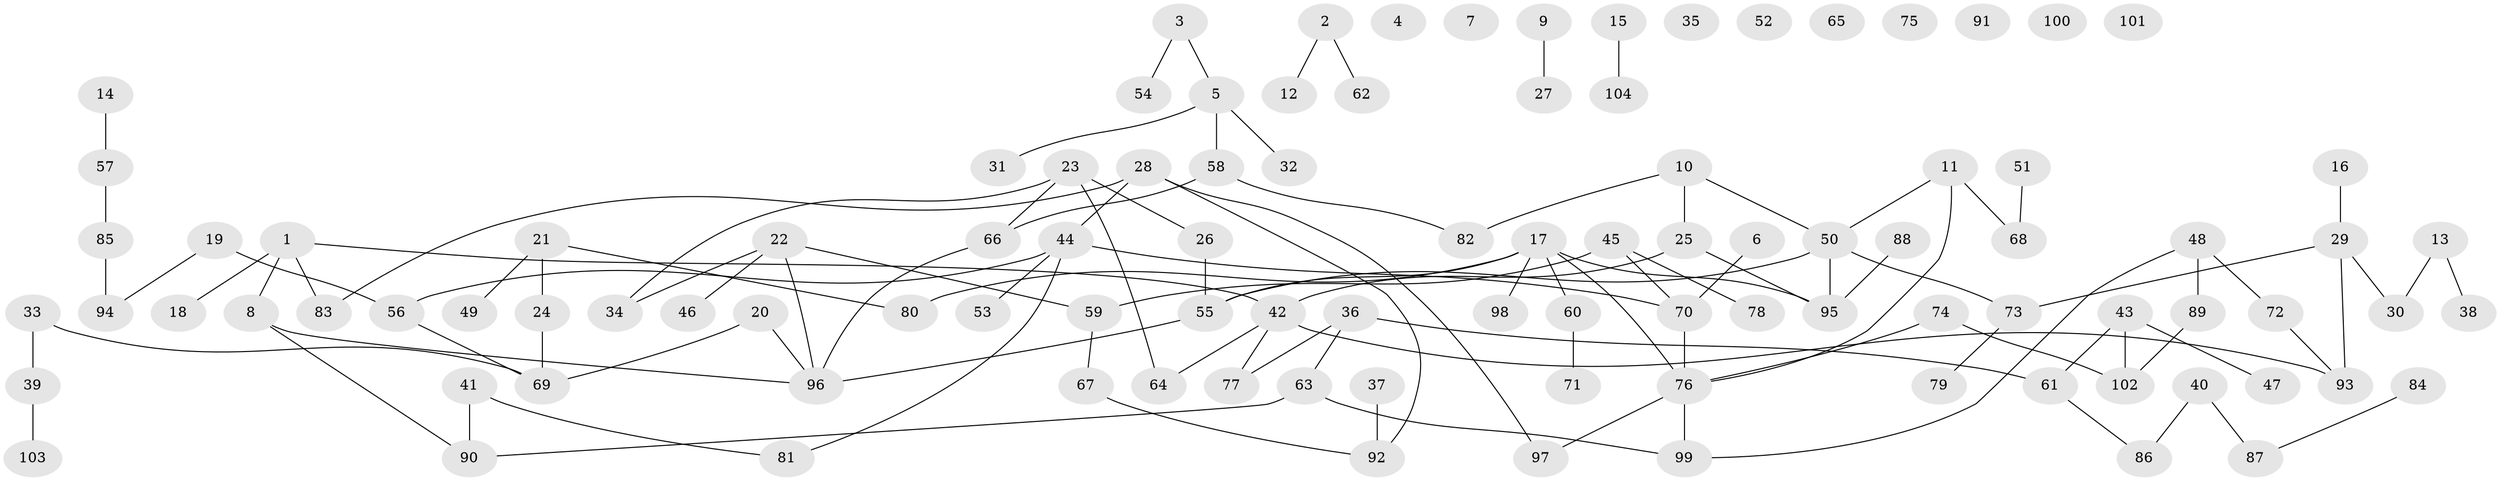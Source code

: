 // Generated by graph-tools (version 1.1) at 2025/13/03/09/25 04:13:00]
// undirected, 104 vertices, 112 edges
graph export_dot {
graph [start="1"]
  node [color=gray90,style=filled];
  1;
  2;
  3;
  4;
  5;
  6;
  7;
  8;
  9;
  10;
  11;
  12;
  13;
  14;
  15;
  16;
  17;
  18;
  19;
  20;
  21;
  22;
  23;
  24;
  25;
  26;
  27;
  28;
  29;
  30;
  31;
  32;
  33;
  34;
  35;
  36;
  37;
  38;
  39;
  40;
  41;
  42;
  43;
  44;
  45;
  46;
  47;
  48;
  49;
  50;
  51;
  52;
  53;
  54;
  55;
  56;
  57;
  58;
  59;
  60;
  61;
  62;
  63;
  64;
  65;
  66;
  67;
  68;
  69;
  70;
  71;
  72;
  73;
  74;
  75;
  76;
  77;
  78;
  79;
  80;
  81;
  82;
  83;
  84;
  85;
  86;
  87;
  88;
  89;
  90;
  91;
  92;
  93;
  94;
  95;
  96;
  97;
  98;
  99;
  100;
  101;
  102;
  103;
  104;
  1 -- 8;
  1 -- 18;
  1 -- 42;
  1 -- 83;
  2 -- 12;
  2 -- 62;
  3 -- 5;
  3 -- 54;
  5 -- 31;
  5 -- 32;
  5 -- 58;
  6 -- 70;
  8 -- 90;
  8 -- 96;
  9 -- 27;
  10 -- 25;
  10 -- 50;
  10 -- 82;
  11 -- 50;
  11 -- 68;
  11 -- 76;
  13 -- 30;
  13 -- 38;
  14 -- 57;
  15 -- 104;
  16 -- 29;
  17 -- 55;
  17 -- 60;
  17 -- 76;
  17 -- 80;
  17 -- 95;
  17 -- 98;
  19 -- 56;
  19 -- 94;
  20 -- 69;
  20 -- 96;
  21 -- 24;
  21 -- 49;
  21 -- 80;
  22 -- 34;
  22 -- 46;
  22 -- 59;
  22 -- 96;
  23 -- 26;
  23 -- 34;
  23 -- 64;
  23 -- 66;
  24 -- 69;
  25 -- 42;
  25 -- 95;
  26 -- 55;
  28 -- 44;
  28 -- 83;
  28 -- 92;
  28 -- 97;
  29 -- 30;
  29 -- 73;
  29 -- 93;
  33 -- 39;
  33 -- 69;
  36 -- 61;
  36 -- 63;
  36 -- 77;
  37 -- 92;
  39 -- 103;
  40 -- 86;
  40 -- 87;
  41 -- 81;
  41 -- 90;
  42 -- 64;
  42 -- 77;
  42 -- 93;
  43 -- 47;
  43 -- 61;
  43 -- 102;
  44 -- 53;
  44 -- 56;
  44 -- 70;
  44 -- 81;
  45 -- 59;
  45 -- 70;
  45 -- 78;
  48 -- 72;
  48 -- 89;
  48 -- 99;
  50 -- 55;
  50 -- 73;
  50 -- 95;
  51 -- 68;
  55 -- 96;
  56 -- 69;
  57 -- 85;
  58 -- 66;
  58 -- 82;
  59 -- 67;
  60 -- 71;
  61 -- 86;
  63 -- 90;
  63 -- 99;
  66 -- 96;
  67 -- 92;
  70 -- 76;
  72 -- 93;
  73 -- 79;
  74 -- 76;
  74 -- 102;
  76 -- 97;
  76 -- 99;
  84 -- 87;
  85 -- 94;
  88 -- 95;
  89 -- 102;
}
